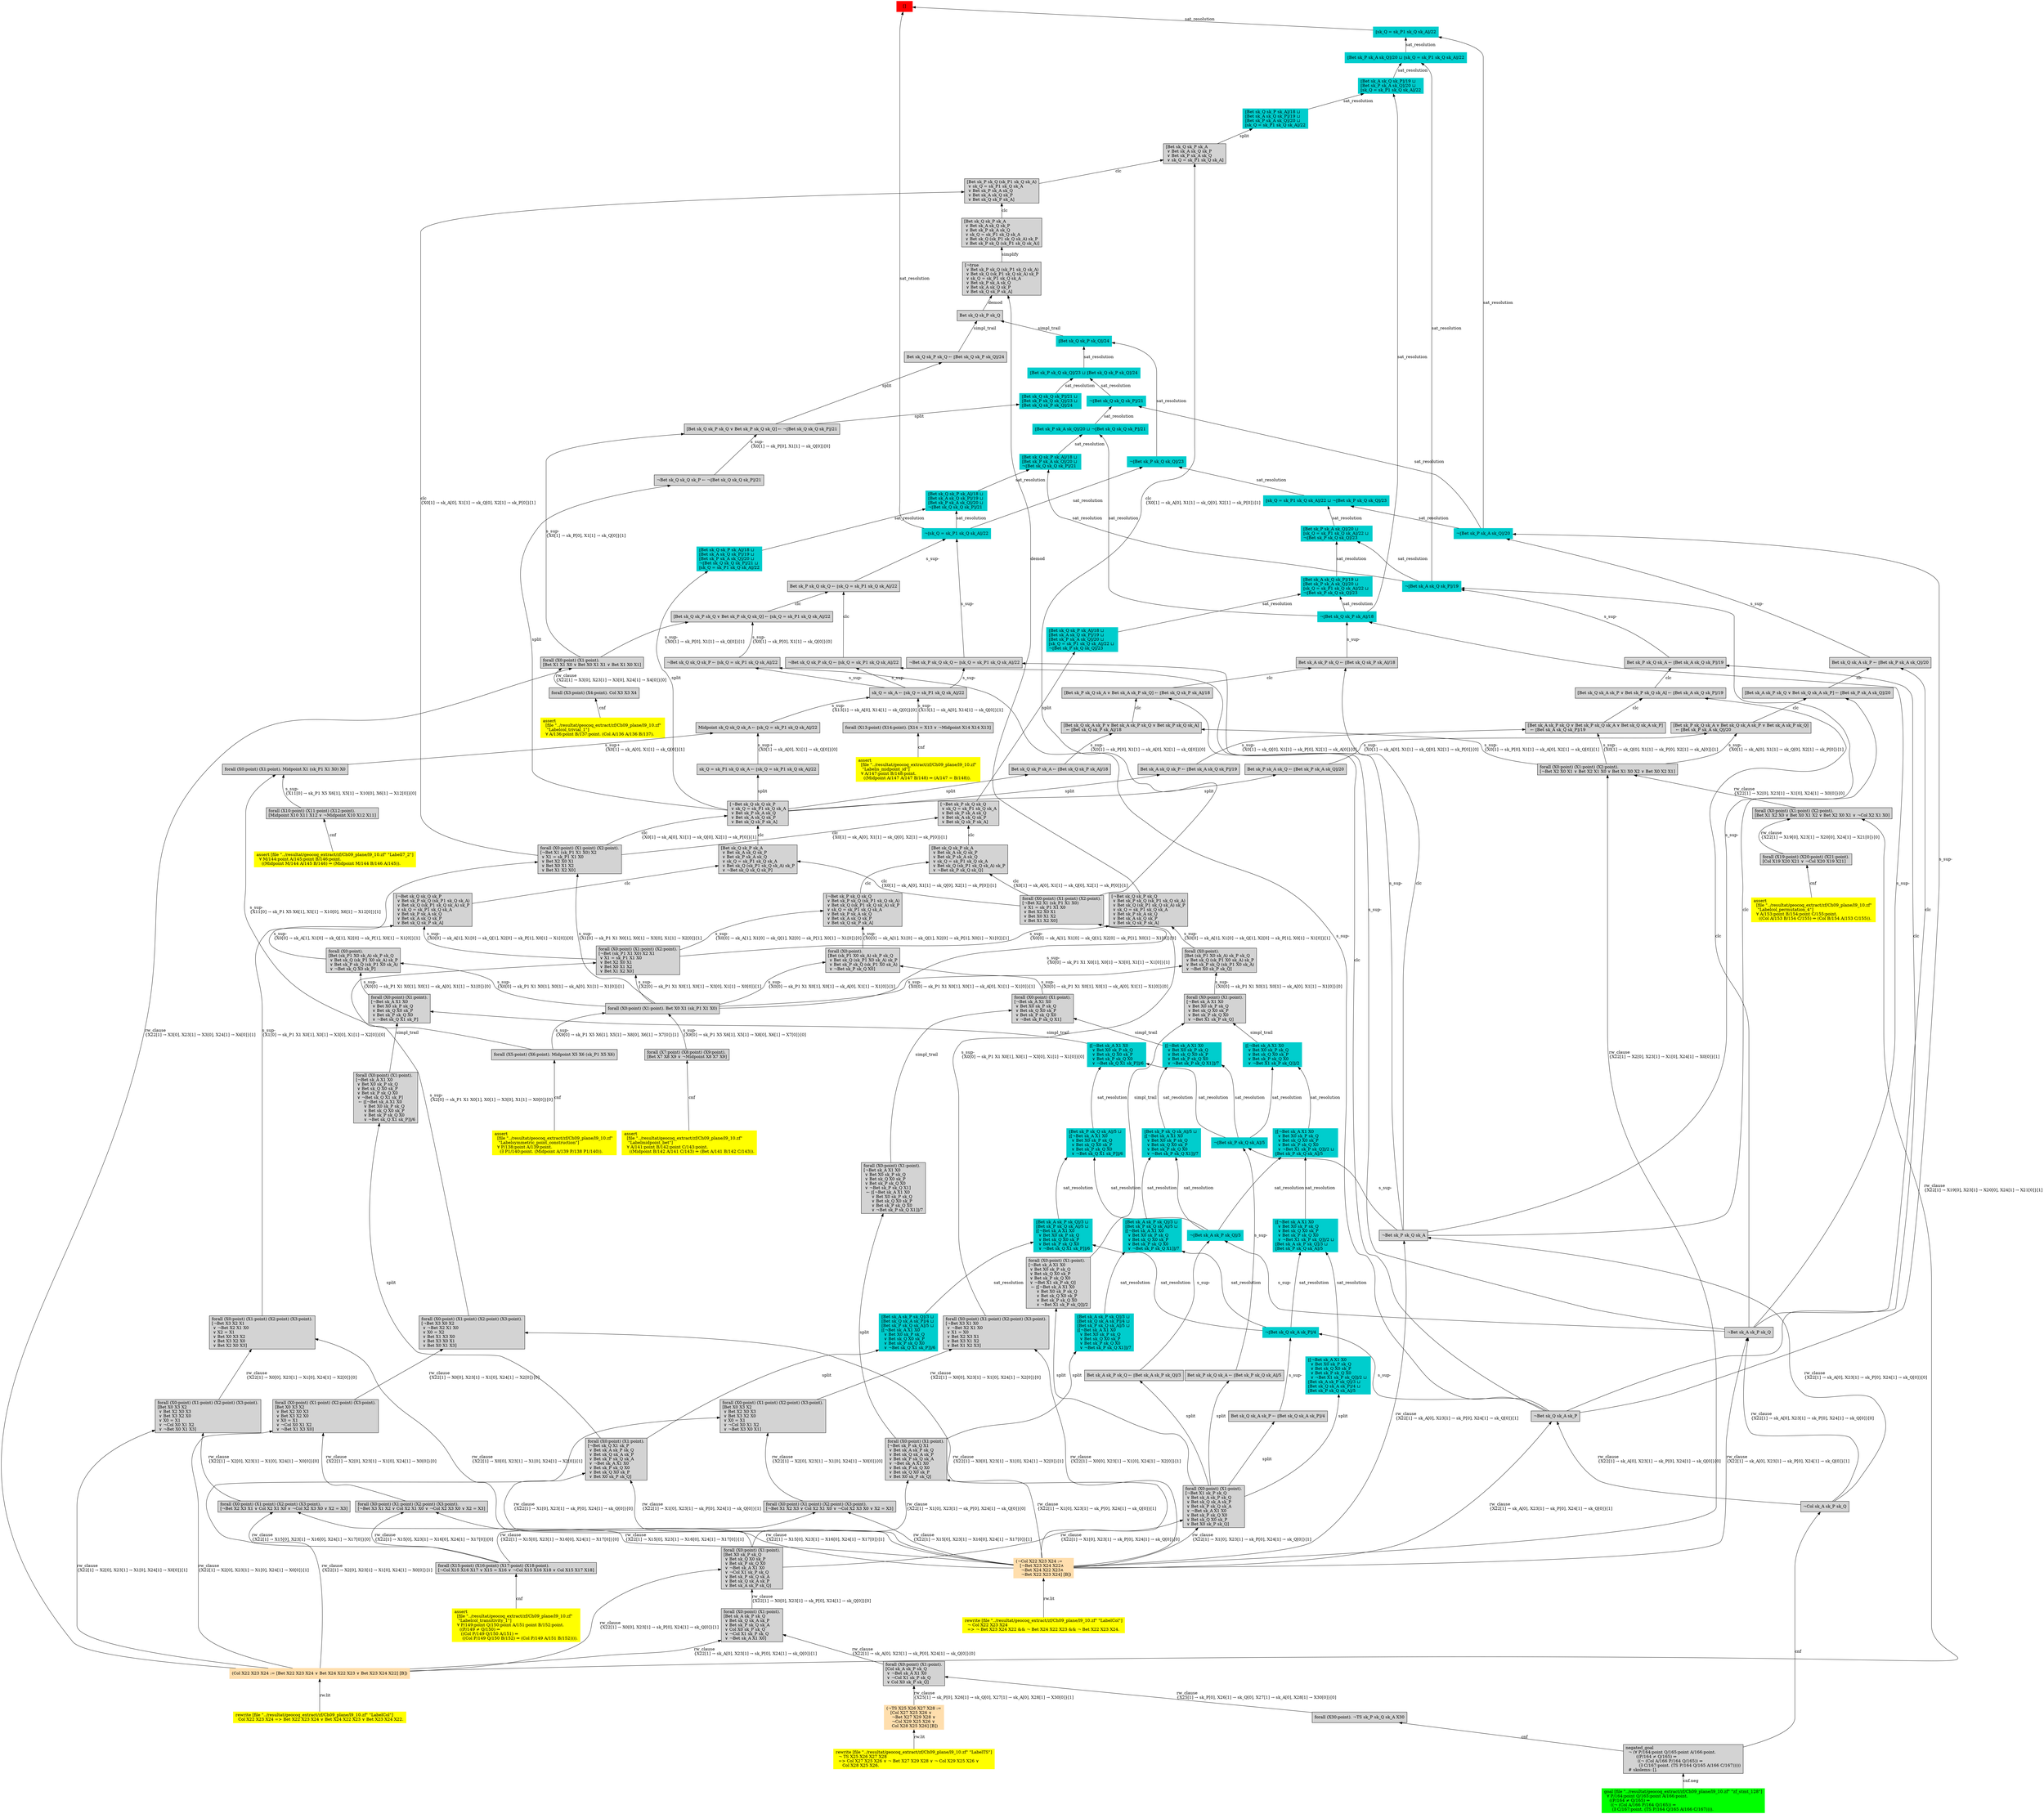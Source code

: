 digraph "unsat_graph" {
  vertex_0 [color=red, label="[]", shape=box, style=filled];
  vertex_0 -> vertex_1 [label="sat_resolution", dir="back"];
  vertex_1 [color=cyan3, shape=box, label="¬⟦sk_Q = sk_P1 sk_Q sk_A⟧/22\l", style=filled];
  vertex_1 -> vertex_2 [label="s_sup-\l", dir="back"];
  vertex_2 [shape=box, label="¬Bet sk_P sk_Q sk_Q ← ⟦sk_Q = sk_P1 sk_Q sk_A⟧/22\l", style=filled];
  vertex_2 -> vertex_3 [label="s_sup-\l", dir="back"];
  vertex_3 [shape=box, label="¬Bet sk_P sk_Q sk_A\l", style=filled];
  vertex_3 -> vertex_4 [label="rw_clause\l\{X22[1] → sk_A[0], X23[1] → sk_P[0], X24[1] → sk_Q[0]\}[1]\l", dir="back"];
  vertex_4 [color=navajowhite, shape=box, label="(¬Col X22 X23 X24 :=\l   [¬Bet X23 X24 X22∧\l    ¬Bet X24 X22 X23∧\l    ¬Bet X22 X23 X24] [B])\l", style=filled];
  vertex_4 -> vertex_5 [label="rw.lit", dir="back"];
  vertex_5 [color=yellow, shape=box, label="rewrite [file \"../resultat/geocoq_extract/zf/Ch09_plane/l9_10.zf\" \"LabelCol\"]\l  ¬ Col X22 X23 X24\l  =\> ¬ Bet X23 X24 X22 && ¬ Bet X24 X22 X23 && ¬ Bet X22 X23 X24.\l", style=filled];
  vertex_3 -> vertex_6 [label="rw_clause\l\{X22[1] → sk_A[0], X23[1] → sk_P[0], X24[1] → sk_Q[0]\}[0]\l", dir="back"];
  vertex_6 [shape=box, label="¬Col sk_A sk_P sk_Q\l", style=filled];
  vertex_6 -> vertex_7 [label="cnf", dir="back"];
  vertex_7 [shape=box, label="negated_goal\l  ¬ (∀ P/164:point Q/165:point A/166:point.\l        ((P/164 ≠ Q/165) ⇒\l         ((¬ (Col A/166 P/164 Q/165)) ⇒\l          (∃ C/167:point. (TS P/164 Q/165 A/166 C/167)))))\l  # skolems: [].\l", style=filled];
  vertex_7 -> vertex_8 [label="cnf.neg", dir="back"];
  vertex_8 [color=green, shape=box, label="goal [file \"../resultat/geocoq_extract/zf/Ch09_plane/l9_10.zf\" \"zf_stmt_128\"]\l  ∀ P/164:point Q/165:point A/166:point.\l    ((P/164 ≠ Q/165) ⇒\l     ((¬ (Col A/166 P/164 Q/165)) ⇒\l      (∃ C/167:point. (TS P/164 Q/165 A/166 C/167)))).\l", style=filled];
  vertex_2 -> vertex_9 [label="s_sup-\l", dir="back"];
  vertex_9 [shape=box, label="sk_Q = sk_A ← ⟦sk_Q = sk_P1 sk_Q sk_A⟧/22\l", style=filled];
  vertex_9 -> vertex_10 [label="s_sup-\l\{X13[1] → sk_A[0], X14[1] → sk_Q[0]\}[1]\l", dir="back"];
  vertex_10 [shape=box, label="forall (X13:point) (X14:point). [X14 = X13 ∨ ¬Midpoint X14 X14 X13]\l", style=filled];
  vertex_10 -> vertex_11 [label="cnf", dir="back"];
  vertex_11 [color=yellow, shape=box, label="assert\l  [file \"../resultat/geocoq_extract/zf/Ch09_plane/l9_10.zf\" \l   \"Labelis_midpoint_id\"]\l  ∀ A/147:point B/148:point.\l    ((Midpoint A/147 A/147 B/148) ⇒ (A/147 = B/148)).\l", style=filled];
  vertex_9 -> vertex_12 [label="s_sup-\l\{X13[1] → sk_A[0], X14[1] → sk_Q[0]\}[0]\l", dir="back"];
  vertex_12 [shape=box, label="Midpoint sk_Q sk_Q sk_A ← ⟦sk_Q = sk_P1 sk_Q sk_A⟧/22\l", style=filled];
  vertex_12 -> vertex_13 [label="s_sup+\l\{X0[1] → sk_A[0], X1[1] → sk_Q[0]\}[1]\l", dir="back"];
  vertex_13 [shape=box, label="forall (X0:point) (X1:point). Midpoint X1 (sk_P1 X1 X0) X0\l", style=filled];
  vertex_13 -> vertex_14 [label="s_sup-\l\{X11[0] → sk_P1 X5 X6[1], X5[1] → X10[0], X6[1] → X12[0]\}[0]\l", dir="back"];
  vertex_14 [shape=box, label="forall (X10:point) (X11:point) (X12:point).\l[Midpoint X10 X11 X12 ∨ ¬Midpoint X10 X12 X11]\l", style=filled];
  vertex_14 -> vertex_15 [label="cnf", dir="back"];
  vertex_15 [color=yellow, shape=box, label="assert [file \"../resultat/geocoq_extract/zf/Ch09_plane/l9_10.zf\" \"Labell7_2\"]\l  ∀ M/144:point A/145:point B/146:point.\l    ((Midpoint M/144 A/145 B/146) ⇒ (Midpoint M/144 B/146 A/145)).\l", style=filled];
  vertex_13 -> vertex_16 [label="s_sup-\l\{X11[0] → sk_P1 X5 X6[1], X5[1] → X10[0], X6[1] → X12[0]\}[1]\l", dir="back"];
  vertex_16 [shape=box, label="forall (X5:point) (X6:point). Midpoint X5 X6 (sk_P1 X5 X6)\l", style=filled];
  vertex_16 -> vertex_17 [label="cnf", dir="back"];
  vertex_17 [color=yellow, shape=box, label="assert\l  [file \"../resultat/geocoq_extract/zf/Ch09_plane/l9_10.zf\" \l   \"Labelsymmetric_point_construction\"]\l  ∀ P/138:point A/139:point.\l    (∃ P1/140:point. (Midpoint A/139 P/138 P1/140)).\l", style=filled];
  vertex_12 -> vertex_18 [label="s_sup+\l\{X0[1] → sk_A[0], X1[1] → sk_Q[0]\}[0]\l", dir="back"];
  vertex_18 [shape=box, label="sk_Q = sk_P1 sk_Q sk_A ← ⟦sk_Q = sk_P1 sk_Q sk_A⟧/22\l", style=filled];
  vertex_18 -> vertex_19 [label="split", dir="back"];
  vertex_19 [shape=box, label="[¬Bet sk_Q sk_Q sk_P\l ∨ sk_Q = sk_P1 sk_Q sk_A\l ∨ Bet sk_P sk_A sk_Q\l ∨ Bet sk_A sk_Q sk_P\l ∨ Bet sk_Q sk_P sk_A]\l", style=filled];
  vertex_19 -> vertex_20 [label="clc\l\{X0[1] → sk_A[0], X1[1] → sk_Q[0], X2[1] → sk_P[0]\}[1]\l", dir="back"];
  vertex_20 [shape=box, label="forall (X0:point) (X1:point) (X2:point).\l[¬Bet X1 (sk_P1 X1 X0) X2\l ∨ X1 = sk_P1 X1 X0\l ∨ Bet X2 X0 X1\l ∨ Bet X0 X1 X2\l ∨ Bet X1 X2 X0]\l", style=filled];
  vertex_20 -> vertex_21 [label="s_sup-\l\{X1[0] → sk_P1 X1 X0[1], X0[1] → X3[0], X1[1] → X2[0]\}[0]\l", dir="back"];
  vertex_21 [shape=box, label="forall (X0:point) (X1:point) (X2:point) (X3:point).\l[¬Bet X3 X2 X1\l ∨ ¬Bet X2 X1 X0\l ∨ X2 = X1\l ∨ Bet X0 X3 X2\l ∨ Bet X3 X2 X0\l ∨ Bet X2 X0 X3]\l", style=filled];
  vertex_21 -> vertex_4 [label="rw_clause\l\{X22[1] → X0[0], X23[1] → X1[0], X24[1] → X2[0]\}[1]\l", dir="back"];
  vertex_21 -> vertex_22 [label="rw_clause\l\{X22[1] → X0[0], X23[1] → X1[0], X24[1] → X2[0]\}[0]\l", dir="back"];
  vertex_22 [shape=box, label="forall (X0:point) (X1:point) (X2:point) (X3:point).\l[Bet X0 X3 X2\l ∨ Bet X2 X0 X3\l ∨ Bet X3 X2 X0\l ∨ X0 = X1\l ∨ ¬Col X0 X1 X2\l ∨ ¬Bet X0 X1 X3]\l", style=filled];
  vertex_22 -> vertex_23 [label="rw_clause\l\{X22[1] → X2[0], X23[1] → X1[0], X24[1] → X0[0]\}[1]\l", dir="back"];
  vertex_23 [color=navajowhite, shape=box, label="(Col X22 X23 X24 := [Bet X22 X23 X24 ∨ Bet X24 X22 X23 ∨ Bet X23 X24 X22] [B])\l", style=filled];
  vertex_23 -> vertex_24 [label="rw.lit", dir="back"];
  vertex_24 [color=yellow, shape=box, label="rewrite [file \"../resultat/geocoq_extract/zf/Ch09_plane/l9_10.zf\" \"LabelCol\"]\l  Col X22 X23 X24 =\> Bet X22 X23 X24 ∨ Bet X24 X22 X23 ∨ Bet X23 X24 X22.\l", style=filled];
  vertex_22 -> vertex_25 [label="rw_clause\l\{X22[1] → X2[0], X23[1] → X1[0], X24[1] → X0[0]\}[0]\l", dir="back"];
  vertex_25 [shape=box, label="forall (X0:point) (X1:point) (X2:point) (X3:point).\l[¬Bet X2 X3 X1 ∨ Col X2 X1 X0 ∨ ¬Col X2 X3 X0 ∨ X2 = X3]\l", style=filled];
  vertex_25 -> vertex_4 [label="rw_clause\l\{X22[1] → X15[0], X23[1] → X16[0], X24[1] → X17[0]\}[1]\l", dir="back"];
  vertex_25 -> vertex_26 [label="rw_clause\l\{X22[1] → X15[0], X23[1] → X16[0], X24[1] → X17[0]\}[0]\l", dir="back"];
  vertex_26 [shape=box, label="forall (X15:point) (X16:point) (X17:point) (X18:point).\l[¬Col X15 X16 X17 ∨ X15 = X16 ∨ ¬Col X15 X16 X18 ∨ Col X15 X17 X18]\l", style=filled];
  vertex_26 -> vertex_27 [label="cnf", dir="back"];
  vertex_27 [color=yellow, shape=box, label="assert\l  [file \"../resultat/geocoq_extract/zf/Ch09_plane/l9_10.zf\" \l   \"Labelcol_transitivity_1\"]\l  ∀ P/149:point Q/150:point A/151:point B/152:point.\l    ((P/149 ≠ Q/150) ⇒\l     ((Col P/149 Q/150 A/151) ⇒\l      ((Col P/149 Q/150 B/152) ⇒ (Col P/149 A/151 B/152)))).\l", style=filled];
  vertex_20 -> vertex_28 [label="s_sup-\l\{X1[0] → sk_P1 X1 X0[1], X0[1] → X3[0], X1[1] → X2[0]\}[1]\l", dir="back"];
  vertex_28 [shape=box, label="forall (X0:point) (X1:point). Bet X0 X1 (sk_P1 X1 X0)\l", style=filled];
  vertex_28 -> vertex_29 [label="s_sup-\l\{X9[0] → sk_P1 X5 X6[1], X5[1] → X8[0], X6[1] → X7[0]\}[0]\l", dir="back"];
  vertex_29 [shape=box, label="forall (X7:point) (X8:point) (X9:point).\l[Bet X7 X8 X9 ∨ ¬Midpoint X8 X7 X9]\l", style=filled];
  vertex_29 -> vertex_30 [label="cnf", dir="back"];
  vertex_30 [color=yellow, shape=box, label="assert\l  [file \"../resultat/geocoq_extract/zf/Ch09_plane/l9_10.zf\" \l   \"Labelmidpoint_bet\"]\l  ∀ A/141:point B/142:point C/143:point.\l    ((Midpoint B/142 A/141 C/143) ⇒ (Bet A/141 B/142 C/143)).\l", style=filled];
  vertex_28 -> vertex_16 [label="s_sup-\l\{X9[0] → sk_P1 X5 X6[1], X5[1] → X8[0], X6[1] → X7[0]\}[1]\l", dir="back"];
  vertex_19 -> vertex_31 [label="clc", dir="back"];
  vertex_31 [shape=box, label="[Bet sk_Q sk_P sk_A\l ∨ Bet sk_A sk_Q sk_P\l ∨ Bet sk_P sk_A sk_Q\l ∨ sk_Q = sk_P1 sk_Q sk_A\l ∨ Bet sk_Q (sk_P1 sk_Q sk_A) sk_P\l ∨ ¬Bet sk_Q sk_Q sk_P]\l", style=filled];
  vertex_31 -> vertex_32 [label="clc\l\{X0[1] → sk_A[0], X1[1] → sk_Q[0], X2[1] → sk_P[0]\}[1]\l", dir="back"];
  vertex_32 [shape=box, label="forall (X0:point) (X1:point) (X2:point).\l[¬Bet X2 X1 (sk_P1 X1 X0)\l ∨ X1 = sk_P1 X1 X0\l ∨ Bet X2 X0 X1\l ∨ Bet X0 X1 X2\l ∨ Bet X1 X2 X0]\l", style=filled];
  vertex_32 -> vertex_33 [label="s_sup-\l\{X0[0] → sk_P1 X1 X0[1], X0[1] → X3[0], X1[1] → X1[0]\}[0]\l", dir="back"];
  vertex_33 [shape=box, label="forall (X0:point) (X1:point) (X2:point) (X3:point).\l[¬Bet X3 X1 X0\l ∨ ¬Bet X2 X1 X0\l ∨ X1 = X0\l ∨ Bet X2 X3 X1\l ∨ Bet X3 X1 X2\l ∨ Bet X1 X2 X3]\l", style=filled];
  vertex_33 -> vertex_4 [label="rw_clause\l\{X22[1] → X0[0], X23[1] → X1[0], X24[1] → X2[0]\}[1]\l", dir="back"];
  vertex_33 -> vertex_34 [label="rw_clause\l\{X22[1] → X0[0], X23[1] → X1[0], X24[1] → X2[0]\}[0]\l", dir="back"];
  vertex_34 [shape=box, label="forall (X0:point) (X1:point) (X2:point) (X3:point).\l[Bet X0 X3 X2\l ∨ Bet X2 X0 X3\l ∨ Bet X3 X2 X0\l ∨ X0 = X1\l ∨ ¬Col X0 X1 X2\l ∨ ¬Bet X3 X0 X1]\l", style=filled];
  vertex_34 -> vertex_23 [label="rw_clause\l\{X22[1] → X2[0], X23[1] → X1[0], X24[1] → X0[0]\}[1]\l", dir="back"];
  vertex_34 -> vertex_35 [label="rw_clause\l\{X22[1] → X2[0], X23[1] → X1[0], X24[1] → X0[0]\}[0]\l", dir="back"];
  vertex_35 [shape=box, label="forall (X0:point) (X1:point) (X2:point) (X3:point).\l[¬Bet X1 X2 X3 ∨ Col X2 X1 X0 ∨ ¬Col X2 X3 X0 ∨ X2 = X3]\l", style=filled];
  vertex_35 -> vertex_4 [label="rw_clause\l\{X22[1] → X15[0], X23[1] → X16[0], X24[1] → X17[0]\}[1]\l", dir="back"];
  vertex_35 -> vertex_26 [label="rw_clause\l\{X22[1] → X15[0], X23[1] → X16[0], X24[1] → X17[0]\}[0]\l", dir="back"];
  vertex_32 -> vertex_28 [label="s_sup-\l\{X0[0] → sk_P1 X1 X0[1], X0[1] → X3[0], X1[1] → X1[0]\}[1]\l", dir="back"];
  vertex_31 -> vertex_36 [label="clc", dir="back"];
  vertex_36 [shape=box, label="[¬Bet sk_Q sk_Q sk_P\l ∨ Bet sk_P sk_Q (sk_P1 sk_Q sk_A)\l ∨ Bet sk_Q (sk_P1 sk_Q sk_A) sk_P\l ∨ sk_Q = sk_P1 sk_Q sk_A\l ∨ Bet sk_P sk_A sk_Q\l ∨ Bet sk_A sk_Q sk_P\l ∨ Bet sk_Q sk_P sk_A]\l", style=filled];
  vertex_36 -> vertex_37 [label="s_sup-\l\{X0[0] → sk_A[1], X1[0] → sk_Q[1], X2[0] → sk_P[1], X0[1] → X1[0]\}[0]\l", dir="back"];
  vertex_37 [shape=box, label="forall (X0:point) (X1:point) (X2:point).\l[¬Bet (sk_P1 X1 X0) X2 X1\l ∨ X1 = sk_P1 X1 X0\l ∨ Bet X2 X0 X1\l ∨ Bet X0 X1 X2\l ∨ Bet X1 X2 X0]\l", style=filled];
  vertex_37 -> vertex_38 [label="s_sup-\l\{X2[0] → sk_P1 X1 X0[1], X0[1] → X3[0], X1[1] → X0[0]\}[0]\l", dir="back"];
  vertex_38 [shape=box, label="forall (X0:point) (X1:point) (X2:point) (X3:point).\l[¬Bet X3 X0 X2\l ∨ ¬Bet X2 X1 X0\l ∨ X0 = X2\l ∨ Bet X1 X3 X0\l ∨ Bet X3 X0 X1\l ∨ Bet X0 X1 X3]\l", style=filled];
  vertex_38 -> vertex_4 [label="rw_clause\l\{X22[1] → X0[0], X23[1] → X1[0], X24[1] → X2[0]\}[1]\l", dir="back"];
  vertex_38 -> vertex_39 [label="rw_clause\l\{X22[1] → X0[0], X23[1] → X1[0], X24[1] → X2[0]\}[0]\l", dir="back"];
  vertex_39 [shape=box, label="forall (X0:point) (X1:point) (X2:point) (X3:point).\l[Bet X0 X3 X2\l ∨ Bet X2 X0 X3\l ∨ Bet X3 X2 X0\l ∨ X0 = X1\l ∨ ¬Col X0 X1 X2\l ∨ ¬Bet X1 X3 X0]\l", style=filled];
  vertex_39 -> vertex_23 [label="rw_clause\l\{X22[1] → X2[0], X23[1] → X1[0], X24[1] → X0[0]\}[1]\l", dir="back"];
  vertex_39 -> vertex_40 [label="rw_clause\l\{X22[1] → X2[0], X23[1] → X1[0], X24[1] → X0[0]\}[0]\l", dir="back"];
  vertex_40 [shape=box, label="forall (X0:point) (X1:point) (X2:point) (X3:point).\l[¬Bet X3 X1 X2 ∨ Col X2 X1 X0 ∨ ¬Col X2 X3 X0 ∨ X2 = X3]\l", style=filled];
  vertex_40 -> vertex_4 [label="rw_clause\l\{X22[1] → X15[0], X23[1] → X16[0], X24[1] → X17[0]\}[1]\l", dir="back"];
  vertex_40 -> vertex_26 [label="rw_clause\l\{X22[1] → X15[0], X23[1] → X16[0], X24[1] → X17[0]\}[0]\l", dir="back"];
  vertex_37 -> vertex_28 [label="s_sup-\l\{X2[0] → sk_P1 X1 X0[1], X0[1] → X3[0], X1[1] → X0[0]\}[1]\l", dir="back"];
  vertex_36 -> vertex_41 [label="s_sup-\l\{X0[0] → sk_A[1], X1[0] → sk_Q[1], X2[0] → sk_P[1], X0[1] → X1[0]\}[1]\l", dir="back"];
  vertex_41 [shape=box, label="forall (X0:point).\l[Bet (sk_P1 X0 sk_A) sk_P sk_Q\l ∨ Bet sk_Q (sk_P1 X0 sk_A) sk_P\l ∨ Bet sk_P sk_Q (sk_P1 X0 sk_A)\l ∨ ¬Bet sk_Q X0 sk_P]\l", style=filled];
  vertex_41 -> vertex_42 [label="s_sup-\l\{X0[0] → sk_P1 X1 X0[1], X0[1] → sk_A[0], X1[1] → X1[0]\}[0]\l", dir="back"];
  vertex_42 [shape=box, label="forall (X0:point) (X1:point).\l[¬Bet sk_A X1 X0\l ∨ Bet X0 sk_P sk_Q\l ∨ Bet sk_Q X0 sk_P\l ∨ Bet sk_P sk_Q X0\l ∨ ¬Bet sk_Q X1 sk_P]\l", style=filled];
  vertex_42 -> vertex_43 [label="simpl_trail", dir="back"];
  vertex_43 [color=cyan3, shape=box, label="⟦[¬Bet sk_A X1 X0\l  ∨ Bet X0 sk_P sk_Q\l  ∨ Bet sk_Q X0 sk_P\l  ∨ Bet sk_P sk_Q X0\l  ∨ ¬Bet sk_Q X1 sk_P]⟧/6\l", style=filled];
  vertex_43 -> vertex_44 [label="sat_resolution", dir="back"];
  vertex_44 [color=cyan3, shape=box, label="¬⟦Bet sk_P sk_Q sk_A⟧/5\l", style=filled];
  vertex_44 -> vertex_3 [label="s_sup-\l", dir="back"];
  vertex_44 -> vertex_45 [label="s_sup-\l", dir="back"];
  vertex_45 [shape=box, label="Bet sk_P sk_Q sk_A ← ⟦Bet sk_P sk_Q sk_A⟧/5\l", style=filled];
  vertex_45 -> vertex_46 [label="split", dir="back"];
  vertex_46 [shape=box, label="forall (X0:point) (X1:point).\l[¬Bet X1 sk_P sk_Q\l ∨ Bet sk_A sk_P sk_Q\l ∨ Bet sk_Q sk_A sk_P\l ∨ Bet sk_P sk_Q sk_A\l ∨ ¬Bet sk_A X1 X0\l ∨ Bet sk_P sk_Q X0\l ∨ Bet sk_Q X0 sk_P\l ∨ Bet X0 sk_P sk_Q]\l", style=filled];
  vertex_46 -> vertex_4 [label="rw_clause\l\{X22[1] → X1[0], X23[1] → sk_P[0], X24[1] → sk_Q[0]\}[1]\l", dir="back"];
  vertex_46 -> vertex_47 [label="rw_clause\l\{X22[1] → X1[0], X23[1] → sk_P[0], X24[1] → sk_Q[0]\}[0]\l", dir="back"];
  vertex_47 [shape=box, label="forall (X0:point) (X1:point).\l[Bet X0 sk_P sk_Q\l ∨ Bet sk_Q X0 sk_P\l ∨ Bet sk_P sk_Q X0\l ∨ ¬Bet sk_A X1 X0\l ∨ ¬Col X1 sk_P sk_Q\l ∨ Bet sk_P sk_Q sk_A\l ∨ Bet sk_Q sk_A sk_P\l ∨ Bet sk_A sk_P sk_Q]\l", style=filled];
  vertex_47 -> vertex_23 [label="rw_clause\l\{X22[1] → X0[0], X23[1] → sk_P[0], X24[1] → sk_Q[0]\}[1]\l", dir="back"];
  vertex_47 -> vertex_48 [label="rw_clause\l\{X22[1] → X0[0], X23[1] → sk_P[0], X24[1] → sk_Q[0]\}[0]\l", dir="back"];
  vertex_48 [shape=box, label="forall (X0:point) (X1:point).\l[Bet sk_A sk_P sk_Q\l ∨ Bet sk_Q sk_A sk_P\l ∨ Bet sk_P sk_Q sk_A\l ∨ Col X0 sk_P sk_Q\l ∨ ¬Col X1 sk_P sk_Q\l ∨ ¬Bet sk_A X1 X0]\l", style=filled];
  vertex_48 -> vertex_23 [label="rw_clause\l\{X22[1] → sk_A[0], X23[1] → sk_P[0], X24[1] → sk_Q[0]\}[1]\l", dir="back"];
  vertex_48 -> vertex_49 [label="rw_clause\l\{X22[1] → sk_A[0], X23[1] → sk_P[0], X24[1] → sk_Q[0]\}[0]\l", dir="back"];
  vertex_49 [shape=box, label="forall (X0:point) (X1:point).\l[Col sk_A sk_P sk_Q\l ∨ ¬Bet sk_A X1 X0\l ∨ ¬Col X1 sk_P sk_Q\l ∨ Col X0 sk_P sk_Q]\l", style=filled];
  vertex_49 -> vertex_50 [label="rw_clause\l\{X25[1] → sk_P[0], X26[1] → sk_Q[0], X27[1] → sk_A[0], X28[1] → X30[0]\}[1]\l", dir="back"];
  vertex_50 [color=navajowhite, shape=box, label="(¬TS X25 X26 X27 X28 :=\l   [Col X27 X25 X26 ∨ \l    ¬Bet X27 X29 X28 ∨ \l    ¬Col X29 X25 X26 ∨ \l    Col X28 X25 X26] [B])\l", style=filled];
  vertex_50 -> vertex_51 [label="rw.lit", dir="back"];
  vertex_51 [color=yellow, shape=box, label="rewrite [file \"../resultat/geocoq_extract/zf/Ch09_plane/l9_10.zf\" \"LabelTS\"]\l  ¬ TS X25 X26 X27 X28\l  =\> Col X27 X25 X26 ∨ ¬ Bet X27 X29 X28 ∨ ¬ Col X29 X25 X26 ∨ \l     Col X28 X25 X26.\l", style=filled];
  vertex_49 -> vertex_52 [label="rw_clause\l\{X25[1] → sk_P[0], X26[1] → sk_Q[0], X27[1] → sk_A[0], X28[1] → X30[0]\}[0]\l", dir="back"];
  vertex_52 [shape=box, label="forall (X30:point). ¬TS sk_P sk_Q sk_A X30\l", style=filled];
  vertex_52 -> vertex_7 [label="cnf", dir="back"];
  vertex_43 -> vertex_53 [label="sat_resolution", dir="back"];
  vertex_53 [color=cyan3, shape=box, label="⟦Bet sk_P sk_Q sk_A⟧/5 ⊔ \l⟦[¬Bet sk_A X1 X0\l  ∨ Bet X0 sk_P sk_Q\l  ∨ Bet sk_Q X0 sk_P\l  ∨ Bet sk_P sk_Q X0\l  ∨ ¬Bet sk_Q X1 sk_P]⟧/6\l", style=filled];
  vertex_53 -> vertex_54 [label="sat_resolution", dir="back"];
  vertex_54 [color=cyan3, shape=box, label="¬⟦Bet sk_A sk_P sk_Q⟧/3\l", style=filled];
  vertex_54 -> vertex_55 [label="s_sup-\l", dir="back"];
  vertex_55 [shape=box, label="¬Bet sk_A sk_P sk_Q\l", style=filled];
  vertex_55 -> vertex_4 [label="rw_clause\l\{X22[1] → sk_A[0], X23[1] → sk_P[0], X24[1] → sk_Q[0]\}[1]\l", dir="back"];
  vertex_55 -> vertex_6 [label="rw_clause\l\{X22[1] → sk_A[0], X23[1] → sk_P[0], X24[1] → sk_Q[0]\}[0]\l", dir="back"];
  vertex_54 -> vertex_56 [label="s_sup-\l", dir="back"];
  vertex_56 [shape=box, label="Bet sk_A sk_P sk_Q ← ⟦Bet sk_A sk_P sk_Q⟧/3\l", style=filled];
  vertex_56 -> vertex_46 [label="split", dir="back"];
  vertex_53 -> vertex_57 [label="sat_resolution", dir="back"];
  vertex_57 [color=cyan3, shape=box, label="⟦Bet sk_A sk_P sk_Q⟧/3 ⊔ \l⟦Bet sk_P sk_Q sk_A⟧/5 ⊔ \l⟦[¬Bet sk_A X1 X0\l  ∨ Bet X0 sk_P sk_Q\l  ∨ Bet sk_Q X0 sk_P\l  ∨ Bet sk_P sk_Q X0\l  ∨ ¬Bet sk_Q X1 sk_P]⟧/6\l", style=filled];
  vertex_57 -> vertex_58 [label="sat_resolution", dir="back"];
  vertex_58 [color=cyan3, shape=box, label="¬⟦Bet sk_Q sk_A sk_P⟧/4\l", style=filled];
  vertex_58 -> vertex_59 [label="s_sup-\l", dir="back"];
  vertex_59 [shape=box, label="¬Bet sk_Q sk_A sk_P\l", style=filled];
  vertex_59 -> vertex_4 [label="rw_clause\l\{X22[1] → sk_A[0], X23[1] → sk_P[0], X24[1] → sk_Q[0]\}[1]\l", dir="back"];
  vertex_59 -> vertex_6 [label="rw_clause\l\{X22[1] → sk_A[0], X23[1] → sk_P[0], X24[1] → sk_Q[0]\}[0]\l", dir="back"];
  vertex_58 -> vertex_60 [label="s_sup-\l", dir="back"];
  vertex_60 [shape=box, label="Bet sk_Q sk_A sk_P ← ⟦Bet sk_Q sk_A sk_P⟧/4\l", style=filled];
  vertex_60 -> vertex_46 [label="split", dir="back"];
  vertex_57 -> vertex_61 [label="sat_resolution", dir="back"];
  vertex_61 [color=cyan3, shape=box, label="⟦Bet sk_A sk_P sk_Q⟧/3 ⊔ \l⟦Bet sk_Q sk_A sk_P⟧/4 ⊔ \l⟦Bet sk_P sk_Q sk_A⟧/5 ⊔ \l⟦[¬Bet sk_A X1 X0\l  ∨ Bet X0 sk_P sk_Q\l  ∨ Bet sk_Q X0 sk_P\l  ∨ Bet sk_P sk_Q X0\l  ∨ ¬Bet sk_Q X1 sk_P]⟧/6\l", style=filled];
  vertex_61 -> vertex_62 [label="split", dir="back"];
  vertex_62 [shape=box, label="forall (X0:point) (X1:point).\l[¬Bet sk_Q X1 sk_P\l ∨ Bet sk_A sk_P sk_Q\l ∨ Bet sk_Q sk_A sk_P\l ∨ Bet sk_P sk_Q sk_A\l ∨ ¬Bet sk_A X1 X0\l ∨ Bet sk_P sk_Q X0\l ∨ Bet sk_Q X0 sk_P\l ∨ Bet X0 sk_P sk_Q]\l", style=filled];
  vertex_62 -> vertex_4 [label="rw_clause\l\{X22[1] → X1[0], X23[1] → sk_P[0], X24[1] → sk_Q[0]\}[1]\l", dir="back"];
  vertex_62 -> vertex_47 [label="rw_clause\l\{X22[1] → X1[0], X23[1] → sk_P[0], X24[1] → sk_Q[0]\}[0]\l", dir="back"];
  vertex_42 -> vertex_63 [label="simpl_trail", dir="back"];
  vertex_63 [shape=box, label="forall (X0:point) (X1:point).\l[¬Bet sk_A X1 X0\l ∨ Bet X0 sk_P sk_Q\l ∨ Bet sk_Q X0 sk_P\l ∨ Bet sk_P sk_Q X0\l ∨ ¬Bet sk_Q X1 sk_P]\l  ← ⟦[¬Bet sk_A X1 X0\l      ∨ Bet X0 sk_P sk_Q\l      ∨ Bet sk_Q X0 sk_P\l      ∨ Bet sk_P sk_Q X0\l      ∨ ¬Bet sk_Q X1 sk_P]⟧/6\l", style=filled];
  vertex_63 -> vertex_62 [label="split", dir="back"];
  vertex_41 -> vertex_28 [label="s_sup-\l\{X0[0] → sk_P1 X1 X0[1], X0[1] → sk_A[0], X1[1] → X1[0]\}[1]\l", dir="back"];
  vertex_1 -> vertex_64 [label="s_sup-\l", dir="back"];
  vertex_64 [shape=box, label="Bet sk_P sk_Q sk_Q ← ⟦sk_Q = sk_P1 sk_Q sk_A⟧/22\l", style=filled];
  vertex_64 -> vertex_65 [label="clc", dir="back"];
  vertex_65 [shape=box, label="¬Bet sk_Q sk_P sk_Q ← ⟦sk_Q = sk_P1 sk_Q sk_A⟧/22\l", style=filled];
  vertex_65 -> vertex_55 [label="s_sup-\l", dir="back"];
  vertex_65 -> vertex_9 [label="s_sup-\l", dir="back"];
  vertex_64 -> vertex_66 [label="clc", dir="back"];
  vertex_66 [shape=box, label="[Bet sk_Q sk_P sk_Q ∨ Bet sk_P sk_Q sk_Q] ← ⟦sk_Q = sk_P1 sk_Q sk_A⟧/22\l", style=filled];
  vertex_66 -> vertex_67 [label="s_sup-\l\{X0[1] → sk_P[0], X1[1] → sk_Q[0]\}[0]\l", dir="back"];
  vertex_67 [shape=box, label="¬Bet sk_Q sk_Q sk_P ← ⟦sk_Q = sk_P1 sk_Q sk_A⟧/22\l", style=filled];
  vertex_67 -> vertex_59 [label="s_sup-\l", dir="back"];
  vertex_67 -> vertex_9 [label="s_sup-\l", dir="back"];
  vertex_66 -> vertex_68 [label="s_sup-\l\{X0[1] → sk_P[0], X1[1] → sk_Q[0]\}[1]\l", dir="back"];
  vertex_68 [shape=box, label="forall (X0:point) (X1:point).\l[Bet X1 X1 X0 ∨ Bet X0 X1 X1 ∨ Bet X1 X0 X1]\l", style=filled];
  vertex_68 -> vertex_23 [label="rw_clause\l\{X22[1] → X3[0], X23[1] → X3[0], X24[1] → X4[0]\}[1]\l", dir="back"];
  vertex_68 -> vertex_69 [label="rw_clause\l\{X22[1] → X3[0], X23[1] → X3[0], X24[1] → X4[0]\}[0]\l", dir="back"];
  vertex_69 [shape=box, label="forall (X3:point) (X4:point). Col X3 X3 X4\l", style=filled];
  vertex_69 -> vertex_70 [label="cnf", dir="back"];
  vertex_70 [color=yellow, shape=box, label="assert\l  [file \"../resultat/geocoq_extract/zf/Ch09_plane/l9_10.zf\" \l   \"Labelcol_trivial_1\"]\l  ∀ A/136:point B/137:point. (Col A/136 A/136 B/137).\l", style=filled];
  vertex_0 -> vertex_71 [label="sat_resolution", dir="back"];
  vertex_71 [color=cyan3, shape=box, label="⟦sk_Q = sk_P1 sk_Q sk_A⟧/22\l", style=filled];
  vertex_71 -> vertex_72 [label="sat_resolution", dir="back"];
  vertex_72 [color=cyan3, shape=box, label="¬⟦Bet sk_P sk_A sk_Q⟧/20\l", style=filled];
  vertex_72 -> vertex_59 [label="s_sup-\l", dir="back"];
  vertex_72 -> vertex_73 [label="s_sup-\l", dir="back"];
  vertex_73 [shape=box, label="Bet sk_Q sk_A sk_P ← ⟦Bet sk_P sk_A sk_Q⟧/20\l", style=filled];
  vertex_73 -> vertex_55 [label="clc", dir="back"];
  vertex_73 -> vertex_74 [label="clc", dir="back"];
  vertex_74 [shape=box, label="[Bet sk_A sk_P sk_Q ∨ Bet sk_Q sk_A sk_P] ← ⟦Bet sk_P sk_A sk_Q⟧/20\l", style=filled];
  vertex_74 -> vertex_3 [label="clc", dir="back"];
  vertex_74 -> vertex_75 [label="clc", dir="back"];
  vertex_75 [shape=box, label="[Bet sk_P sk_Q sk_A ∨ Bet sk_Q sk_A sk_P ∨ Bet sk_A sk_P sk_Q]\l  ← ⟦Bet sk_P sk_A sk_Q⟧/20\l", style=filled];
  vertex_75 -> vertex_76 [label="s_sup-\l\{X0[1] → sk_A[0], X1[1] → sk_Q[0], X2[1] → sk_P[0]\}[1]\l", dir="back"];
  vertex_76 [shape=box, label="forall (X0:point) (X1:point) (X2:point).\l[¬Bet X2 X0 X1 ∨ Bet X2 X1 X0 ∨ Bet X1 X0 X2 ∨ Bet X0 X2 X1]\l", style=filled];
  vertex_76 -> vertex_4 [label="rw_clause\l\{X22[1] → X2[0], X23[1] → X1[0], X24[1] → X0[0]\}[1]\l", dir="back"];
  vertex_76 -> vertex_77 [label="rw_clause\l\{X22[1] → X2[0], X23[1] → X1[0], X24[1] → X0[0]\}[0]\l", dir="back"];
  vertex_77 [shape=box, label="forall (X0:point) (X1:point) (X2:point).\l[Bet X1 X2 X0 ∨ Bet X0 X1 X2 ∨ Bet X2 X0 X1 ∨ ¬Col X2 X1 X0]\l", style=filled];
  vertex_77 -> vertex_23 [label="rw_clause\l\{X22[1] → X19[0], X23[1] → X20[0], X24[1] → X21[0]\}[1]\l", dir="back"];
  vertex_77 -> vertex_78 [label="rw_clause\l\{X22[1] → X19[0], X23[1] → X20[0], X24[1] → X21[0]\}[0]\l", dir="back"];
  vertex_78 [shape=box, label="forall (X19:point) (X20:point) (X21:point).\l[Col X19 X20 X21 ∨ ¬Col X20 X19 X21]\l", style=filled];
  vertex_78 -> vertex_79 [label="cnf", dir="back"];
  vertex_79 [color=yellow, shape=box, label="assert\l  [file \"../resultat/geocoq_extract/zf/Ch09_plane/l9_10.zf\" \l   \"Labelcol_permutation_4\"]\l  ∀ A/153:point B/154:point C/155:point.\l    ((Col A/153 B/154 C/155) ⇒ (Col B/154 A/153 C/155)).\l", style=filled];
  vertex_75 -> vertex_80 [label="s_sup-\l\{X0[1] → sk_A[0], X1[1] → sk_Q[0], X2[1] → sk_P[0]\}[0]\l", dir="back"];
  vertex_80 [shape=box, label="Bet sk_P sk_A sk_Q ← ⟦Bet sk_P sk_A sk_Q⟧/20\l", style=filled];
  vertex_80 -> vertex_19 [label="split", dir="back"];
  vertex_71 -> vertex_81 [label="sat_resolution", dir="back"];
  vertex_81 [color=cyan3, shape=box, label="⟦Bet sk_P sk_A sk_Q⟧/20 ⊔ ⟦sk_Q = sk_P1 sk_Q sk_A⟧/22\l", style=filled];
  vertex_81 -> vertex_82 [label="sat_resolution", dir="back"];
  vertex_82 [color=cyan3, shape=box, label="¬⟦Bet sk_A sk_Q sk_P⟧/19\l", style=filled];
  vertex_82 -> vertex_3 [label="s_sup-\l", dir="back"];
  vertex_82 -> vertex_83 [label="s_sup-\l", dir="back"];
  vertex_83 [shape=box, label="Bet sk_P sk_Q sk_A ← ⟦Bet sk_A sk_Q sk_P⟧/19\l", style=filled];
  vertex_83 -> vertex_59 [label="clc", dir="back"];
  vertex_83 -> vertex_84 [label="clc", dir="back"];
  vertex_84 [shape=box, label="[Bet sk_Q sk_A sk_P ∨ Bet sk_P sk_Q sk_A] ← ⟦Bet sk_A sk_Q sk_P⟧/19\l", style=filled];
  vertex_84 -> vertex_55 [label="clc", dir="back"];
  vertex_84 -> vertex_85 [label="clc", dir="back"];
  vertex_85 [shape=box, label="[Bet sk_A sk_P sk_Q ∨ Bet sk_P sk_Q sk_A ∨ Bet sk_Q sk_A sk_P]\l  ← ⟦Bet sk_A sk_Q sk_P⟧/19\l", style=filled];
  vertex_85 -> vertex_76 [label="s_sup-\l\{X0[1] → sk_Q[0], X1[1] → sk_P[0], X2[1] → sk_A[0]\}[1]\l", dir="back"];
  vertex_85 -> vertex_86 [label="s_sup-\l\{X0[1] → sk_Q[0], X1[1] → sk_P[0], X2[1] → sk_A[0]\}[0]\l", dir="back"];
  vertex_86 [shape=box, label="Bet sk_A sk_Q sk_P ← ⟦Bet sk_A sk_Q sk_P⟧/19\l", style=filled];
  vertex_86 -> vertex_19 [label="split", dir="back"];
  vertex_81 -> vertex_87 [label="sat_resolution", dir="back"];
  vertex_87 [color=cyan3, shape=box, label="⟦Bet sk_A sk_Q sk_P⟧/19 ⊔ \l⟦Bet sk_P sk_A sk_Q⟧/20 ⊔ \l⟦sk_Q = sk_P1 sk_Q sk_A⟧/22\l", style=filled];
  vertex_87 -> vertex_88 [label="sat_resolution", dir="back"];
  vertex_88 [color=cyan3, shape=box, label="¬⟦Bet sk_Q sk_P sk_A⟧/18\l", style=filled];
  vertex_88 -> vertex_55 [label="s_sup-\l", dir="back"];
  vertex_88 -> vertex_89 [label="s_sup-\l", dir="back"];
  vertex_89 [shape=box, label="Bet sk_A sk_P sk_Q ← ⟦Bet sk_Q sk_P sk_A⟧/18\l", style=filled];
  vertex_89 -> vertex_3 [label="clc", dir="back"];
  vertex_89 -> vertex_90 [label="clc", dir="back"];
  vertex_90 [shape=box, label="[Bet sk_P sk_Q sk_A ∨ Bet sk_A sk_P sk_Q] ← ⟦Bet sk_Q sk_P sk_A⟧/18\l", style=filled];
  vertex_90 -> vertex_59 [label="clc", dir="back"];
  vertex_90 -> vertex_91 [label="clc", dir="back"];
  vertex_91 [shape=box, label="[Bet sk_Q sk_A sk_P ∨ Bet sk_A sk_P sk_Q ∨ Bet sk_P sk_Q sk_A]\l  ← ⟦Bet sk_Q sk_P sk_A⟧/18\l", style=filled];
  vertex_91 -> vertex_76 [label="s_sup-\l\{X0[1] → sk_P[0], X1[1] → sk_A[0], X2[1] → sk_Q[0]\}[1]\l", dir="back"];
  vertex_91 -> vertex_92 [label="s_sup-\l\{X0[1] → sk_P[0], X1[1] → sk_A[0], X2[1] → sk_Q[0]\}[0]\l", dir="back"];
  vertex_92 [shape=box, label="Bet sk_Q sk_P sk_A ← ⟦Bet sk_Q sk_P sk_A⟧/18\l", style=filled];
  vertex_92 -> vertex_19 [label="split", dir="back"];
  vertex_87 -> vertex_93 [label="sat_resolution", dir="back"];
  vertex_93 [color=cyan3, shape=box, label="⟦Bet sk_Q sk_P sk_A⟧/18 ⊔ \l⟦Bet sk_A sk_Q sk_P⟧/19 ⊔ \l⟦Bet sk_P sk_A sk_Q⟧/20 ⊔ \l⟦sk_Q = sk_P1 sk_Q sk_A⟧/22\l", style=filled];
  vertex_93 -> vertex_94 [label="split", dir="back"];
  vertex_94 [shape=box, label="[Bet sk_Q sk_P sk_A\l ∨ Bet sk_A sk_Q sk_P\l ∨ Bet sk_P sk_A sk_Q\l ∨ sk_Q = sk_P1 sk_Q sk_A]\l", style=filled];
  vertex_94 -> vertex_32 [label="clc\l\{X0[1] → sk_A[0], X1[1] → sk_Q[0], X2[1] → sk_P[0]\}[1]\l", dir="back"];
  vertex_94 -> vertex_95 [label="clc", dir="back"];
  vertex_95 [shape=box, label="[Bet sk_P sk_Q (sk_P1 sk_Q sk_A)\l ∨ sk_Q = sk_P1 sk_Q sk_A\l ∨ Bet sk_P sk_A sk_Q\l ∨ Bet sk_A sk_Q sk_P\l ∨ Bet sk_Q sk_P sk_A]\l", style=filled];
  vertex_95 -> vertex_20 [label="clc\l\{X0[1] → sk_A[0], X1[1] → sk_Q[0], X2[1] → sk_P[0]\}[1]\l", dir="back"];
  vertex_95 -> vertex_96 [label="clc", dir="back"];
  vertex_96 [shape=box, label="[Bet sk_Q sk_P sk_A\l ∨ Bet sk_A sk_Q sk_P\l ∨ Bet sk_P sk_A sk_Q\l ∨ sk_Q = sk_P1 sk_Q sk_A\l ∨ Bet sk_Q (sk_P1 sk_Q sk_A) sk_P\l ∨ Bet sk_P sk_Q (sk_P1 sk_Q sk_A)]\l", style=filled];
  vertex_96 -> vertex_97 [label="simplify", dir="back"];
  vertex_97 [shape=box, label="[¬true\l ∨ Bet sk_P sk_Q (sk_P1 sk_Q sk_A)\l ∨ Bet sk_Q (sk_P1 sk_Q sk_A) sk_P\l ∨ sk_Q = sk_P1 sk_Q sk_A\l ∨ Bet sk_P sk_A sk_Q\l ∨ Bet sk_A sk_Q sk_P\l ∨ Bet sk_Q sk_P sk_A]\l", style=filled];
  vertex_97 -> vertex_98 [label="demod", dir="back"];
  vertex_98 [shape=box, label="Bet sk_Q sk_P sk_Q\l", style=filled];
  vertex_98 -> vertex_99 [label="simpl_trail", dir="back"];
  vertex_99 [color=cyan3, shape=box, label="⟦Bet sk_Q sk_P sk_Q⟧/24\l", style=filled];
  vertex_99 -> vertex_100 [label="sat_resolution", dir="back"];
  vertex_100 [color=cyan3, shape=box, label="¬⟦Bet sk_P sk_Q sk_Q⟧/23\l", style=filled];
  vertex_100 -> vertex_1 [label="sat_resolution", dir="back"];
  vertex_100 -> vertex_101 [label="sat_resolution", dir="back"];
  vertex_101 [color=cyan3, shape=box, label="⟦sk_Q = sk_P1 sk_Q sk_A⟧/22 ⊔ ¬⟦Bet sk_P sk_Q sk_Q⟧/23\l", style=filled];
  vertex_101 -> vertex_72 [label="sat_resolution", dir="back"];
  vertex_101 -> vertex_102 [label="sat_resolution", dir="back"];
  vertex_102 [color=cyan3, shape=box, label="⟦Bet sk_P sk_A sk_Q⟧/20 ⊔ \l⟦sk_Q = sk_P1 sk_Q sk_A⟧/22 ⊔ \l¬⟦Bet sk_P sk_Q sk_Q⟧/23\l", style=filled];
  vertex_102 -> vertex_82 [label="sat_resolution", dir="back"];
  vertex_102 -> vertex_103 [label="sat_resolution", dir="back"];
  vertex_103 [color=cyan3, shape=box, label="⟦Bet sk_A sk_Q sk_P⟧/19 ⊔ \l⟦Bet sk_P sk_A sk_Q⟧/20 ⊔ \l⟦sk_Q = sk_P1 sk_Q sk_A⟧/22 ⊔ \l¬⟦Bet sk_P sk_Q sk_Q⟧/23\l", style=filled];
  vertex_103 -> vertex_88 [label="sat_resolution", dir="back"];
  vertex_103 -> vertex_104 [label="sat_resolution", dir="back"];
  vertex_104 [color=cyan3, shape=box, label="⟦Bet sk_Q sk_P sk_A⟧/18 ⊔ \l⟦Bet sk_A sk_Q sk_P⟧/19 ⊔ \l⟦Bet sk_P sk_A sk_Q⟧/20 ⊔ \l⟦sk_Q = sk_P1 sk_Q sk_A⟧/22 ⊔ \l¬⟦Bet sk_P sk_Q sk_Q⟧/23\l", style=filled];
  vertex_104 -> vertex_105 [label="split", dir="back"];
  vertex_105 [shape=box, label="[¬Bet sk_P sk_Q sk_Q\l ∨ sk_Q = sk_P1 sk_Q sk_A\l ∨ Bet sk_P sk_A sk_Q\l ∨ Bet sk_A sk_Q sk_P\l ∨ Bet sk_Q sk_P sk_A]\l", style=filled];
  vertex_105 -> vertex_20 [label="clc\l\{X0[1] → sk_A[0], X1[1] → sk_Q[0], X2[1] → sk_P[0]\}[1]\l", dir="back"];
  vertex_105 -> vertex_106 [label="clc", dir="back"];
  vertex_106 [shape=box, label="[Bet sk_Q sk_P sk_A\l ∨ Bet sk_A sk_Q sk_P\l ∨ Bet sk_P sk_A sk_Q\l ∨ sk_Q = sk_P1 sk_Q sk_A\l ∨ Bet sk_Q (sk_P1 sk_Q sk_A) sk_P\l ∨ ¬Bet sk_P sk_Q sk_Q]\l", style=filled];
  vertex_106 -> vertex_32 [label="clc\l\{X0[1] → sk_A[0], X1[1] → sk_Q[0], X2[1] → sk_P[0]\}[1]\l", dir="back"];
  vertex_106 -> vertex_107 [label="clc", dir="back"];
  vertex_107 [shape=box, label="[¬Bet sk_P sk_Q sk_Q\l ∨ Bet sk_P sk_Q (sk_P1 sk_Q sk_A)\l ∨ Bet sk_Q (sk_P1 sk_Q sk_A) sk_P\l ∨ sk_Q = sk_P1 sk_Q sk_A\l ∨ Bet sk_P sk_A sk_Q\l ∨ Bet sk_A sk_Q sk_P\l ∨ Bet sk_Q sk_P sk_A]\l", style=filled];
  vertex_107 -> vertex_37 [label="s_sup-\l\{X0[0] → sk_A[1], X1[0] → sk_Q[1], X2[0] → sk_P[1], X0[1] → X1[0]\}[0]\l", dir="back"];
  vertex_107 -> vertex_108 [label="s_sup-\l\{X0[0] → sk_A[1], X1[0] → sk_Q[1], X2[0] → sk_P[1], X0[1] → X1[0]\}[1]\l", dir="back"];
  vertex_108 [shape=box, label="forall (X0:point).\l[Bet (sk_P1 X0 sk_A) sk_P sk_Q\l ∨ Bet sk_Q (sk_P1 X0 sk_A) sk_P\l ∨ Bet sk_P sk_Q (sk_P1 X0 sk_A)\l ∨ ¬Bet sk_P sk_Q X0]\l", style=filled];
  vertex_108 -> vertex_109 [label="s_sup-\l\{X0[0] → sk_P1 X1 X0[1], X0[1] → sk_A[0], X1[1] → X1[0]\}[0]\l", dir="back"];
  vertex_109 [shape=box, label="forall (X0:point) (X1:point).\l[¬Bet sk_A X1 X0\l ∨ Bet X0 sk_P sk_Q\l ∨ Bet sk_Q X0 sk_P\l ∨ Bet sk_P sk_Q X0\l ∨ ¬Bet sk_P sk_Q X1]\l", style=filled];
  vertex_109 -> vertex_110 [label="simpl_trail", dir="back"];
  vertex_110 [color=cyan3, shape=box, label="⟦[¬Bet sk_A X1 X0\l  ∨ Bet X0 sk_P sk_Q\l  ∨ Bet sk_Q X0 sk_P\l  ∨ Bet sk_P sk_Q X0\l  ∨ ¬Bet sk_P sk_Q X1]⟧/7\l", style=filled];
  vertex_110 -> vertex_44 [label="sat_resolution", dir="back"];
  vertex_110 -> vertex_111 [label="sat_resolution", dir="back"];
  vertex_111 [color=cyan3, shape=box, label="⟦Bet sk_P sk_Q sk_A⟧/5 ⊔ \l⟦[¬Bet sk_A X1 X0\l  ∨ Bet X0 sk_P sk_Q\l  ∨ Bet sk_Q X0 sk_P\l  ∨ Bet sk_P sk_Q X0\l  ∨ ¬Bet sk_P sk_Q X1]⟧/7\l", style=filled];
  vertex_111 -> vertex_54 [label="sat_resolution", dir="back"];
  vertex_111 -> vertex_112 [label="sat_resolution", dir="back"];
  vertex_112 [color=cyan3, shape=box, label="⟦Bet sk_A sk_P sk_Q⟧/3 ⊔ \l⟦Bet sk_P sk_Q sk_A⟧/5 ⊔ \l⟦[¬Bet sk_A X1 X0\l  ∨ Bet X0 sk_P sk_Q\l  ∨ Bet sk_Q X0 sk_P\l  ∨ Bet sk_P sk_Q X0\l  ∨ ¬Bet sk_P sk_Q X1]⟧/7\l", style=filled];
  vertex_112 -> vertex_58 [label="sat_resolution", dir="back"];
  vertex_112 -> vertex_113 [label="sat_resolution", dir="back"];
  vertex_113 [color=cyan3, shape=box, label="⟦Bet sk_A sk_P sk_Q⟧/3 ⊔ \l⟦Bet sk_Q sk_A sk_P⟧/4 ⊔ \l⟦Bet sk_P sk_Q sk_A⟧/5 ⊔ \l⟦[¬Bet sk_A X1 X0\l  ∨ Bet X0 sk_P sk_Q\l  ∨ Bet sk_Q X0 sk_P\l  ∨ Bet sk_P sk_Q X0\l  ∨ ¬Bet sk_P sk_Q X1]⟧/7\l", style=filled];
  vertex_113 -> vertex_114 [label="split", dir="back"];
  vertex_114 [shape=box, label="forall (X0:point) (X1:point).\l[¬Bet sk_P sk_Q X1\l ∨ Bet sk_A sk_P sk_Q\l ∨ Bet sk_Q sk_A sk_P\l ∨ Bet sk_P sk_Q sk_A\l ∨ ¬Bet sk_A X1 X0\l ∨ Bet sk_P sk_Q X0\l ∨ Bet sk_Q X0 sk_P\l ∨ Bet X0 sk_P sk_Q]\l", style=filled];
  vertex_114 -> vertex_4 [label="rw_clause\l\{X22[1] → X1[0], X23[1] → sk_P[0], X24[1] → sk_Q[0]\}[1]\l", dir="back"];
  vertex_114 -> vertex_47 [label="rw_clause\l\{X22[1] → X1[0], X23[1] → sk_P[0], X24[1] → sk_Q[0]\}[0]\l", dir="back"];
  vertex_109 -> vertex_115 [label="simpl_trail", dir="back"];
  vertex_115 [shape=box, label="forall (X0:point) (X1:point).\l[¬Bet sk_A X1 X0\l ∨ Bet X0 sk_P sk_Q\l ∨ Bet sk_Q X0 sk_P\l ∨ Bet sk_P sk_Q X0\l ∨ ¬Bet sk_P sk_Q X1]\l  ← ⟦[¬Bet sk_A X1 X0\l      ∨ Bet X0 sk_P sk_Q\l      ∨ Bet sk_Q X0 sk_P\l      ∨ Bet sk_P sk_Q X0\l      ∨ ¬Bet sk_P sk_Q X1]⟧/7\l", style=filled];
  vertex_115 -> vertex_114 [label="split", dir="back"];
  vertex_108 -> vertex_28 [label="s_sup-\l\{X0[0] → sk_P1 X1 X0[1], X0[1] → sk_A[0], X1[1] → X1[0]\}[1]\l", dir="back"];
  vertex_99 -> vertex_116 [label="sat_resolution", dir="back"];
  vertex_116 [color=cyan3, shape=box, label="⟦Bet sk_P sk_Q sk_Q⟧/23 ⊔ ⟦Bet sk_Q sk_P sk_Q⟧/24\l", style=filled];
  vertex_116 -> vertex_117 [label="sat_resolution", dir="back"];
  vertex_117 [color=cyan3, shape=box, label="¬⟦Bet sk_Q sk_Q sk_P⟧/21\l", style=filled];
  vertex_117 -> vertex_72 [label="sat_resolution", dir="back"];
  vertex_117 -> vertex_118 [label="sat_resolution", dir="back"];
  vertex_118 [color=cyan3, shape=box, label="⟦Bet sk_P sk_A sk_Q⟧/20 ⊔ ¬⟦Bet sk_Q sk_Q sk_P⟧/21\l", style=filled];
  vertex_118 -> vertex_88 [label="sat_resolution", dir="back"];
  vertex_118 -> vertex_119 [label="sat_resolution", dir="back"];
  vertex_119 [color=cyan3, shape=box, label="⟦Bet sk_Q sk_P sk_A⟧/18 ⊔ \l⟦Bet sk_P sk_A sk_Q⟧/20 ⊔ \l¬⟦Bet sk_Q sk_Q sk_P⟧/21\l", style=filled];
  vertex_119 -> vertex_82 [label="sat_resolution", dir="back"];
  vertex_119 -> vertex_120 [label="sat_resolution", dir="back"];
  vertex_120 [color=cyan3, shape=box, label="⟦Bet sk_Q sk_P sk_A⟧/18 ⊔ \l⟦Bet sk_A sk_Q sk_P⟧/19 ⊔ \l⟦Bet sk_P sk_A sk_Q⟧/20 ⊔ \l¬⟦Bet sk_Q sk_Q sk_P⟧/21\l", style=filled];
  vertex_120 -> vertex_1 [label="sat_resolution", dir="back"];
  vertex_120 -> vertex_121 [label="sat_resolution", dir="back"];
  vertex_121 [color=cyan3, shape=box, label="⟦Bet sk_Q sk_P sk_A⟧/18 ⊔ \l⟦Bet sk_A sk_Q sk_P⟧/19 ⊔ \l⟦Bet sk_P sk_A sk_Q⟧/20 ⊔ \l¬⟦Bet sk_Q sk_Q sk_P⟧/21 ⊔ \l⟦sk_Q = sk_P1 sk_Q sk_A⟧/22\l", style=filled];
  vertex_121 -> vertex_19 [label="split", dir="back"];
  vertex_116 -> vertex_122 [label="sat_resolution", dir="back"];
  vertex_122 [color=cyan3, shape=box, label="⟦Bet sk_Q sk_Q sk_P⟧/21 ⊔ \l⟦Bet sk_P sk_Q sk_Q⟧/23 ⊔ \l⟦Bet sk_Q sk_P sk_Q⟧/24\l", style=filled];
  vertex_122 -> vertex_123 [label="split", dir="back"];
  vertex_123 [shape=box, label="[Bet sk_Q sk_P sk_Q ∨ Bet sk_P sk_Q sk_Q] ← ¬⟦Bet sk_Q sk_Q sk_P⟧/21\l", style=filled];
  vertex_123 -> vertex_124 [label="s_sup-\l\{X0[1] → sk_P[0], X1[1] → sk_Q[0]\}[0]\l", dir="back"];
  vertex_124 [shape=box, label="¬Bet sk_Q sk_Q sk_P ← ¬⟦Bet sk_Q sk_Q sk_P⟧/21\l", style=filled];
  vertex_124 -> vertex_19 [label="split", dir="back"];
  vertex_123 -> vertex_68 [label="s_sup-\l\{X0[1] → sk_P[0], X1[1] → sk_Q[0]\}[1]\l", dir="back"];
  vertex_98 -> vertex_125 [label="simpl_trail", dir="back"];
  vertex_125 [shape=box, label="Bet sk_Q sk_P sk_Q ← ⟦Bet sk_Q sk_P sk_Q⟧/24\l", style=filled];
  vertex_125 -> vertex_123 [label="split", dir="back"];
  vertex_97 -> vertex_126 [label="demod", dir="back"];
  vertex_126 [shape=box, label="[¬Bet sk_Q sk_P sk_Q\l ∨ Bet sk_P sk_Q (sk_P1 sk_Q sk_A)\l ∨ Bet sk_Q (sk_P1 sk_Q sk_A) sk_P\l ∨ sk_Q = sk_P1 sk_Q sk_A\l ∨ Bet sk_P sk_A sk_Q\l ∨ Bet sk_A sk_Q sk_P\l ∨ Bet sk_Q sk_P sk_A]\l", style=filled];
  vertex_126 -> vertex_37 [label="s_sup-\l\{X0[0] → sk_A[1], X1[0] → sk_Q[1], X2[0] → sk_P[1], X0[1] → X1[0]\}[0]\l", dir="back"];
  vertex_126 -> vertex_127 [label="s_sup-\l\{X0[0] → sk_A[1], X1[0] → sk_Q[1], X2[0] → sk_P[1], X0[1] → X1[0]\}[1]\l", dir="back"];
  vertex_127 [shape=box, label="forall (X0:point).\l[Bet (sk_P1 X0 sk_A) sk_P sk_Q\l ∨ Bet sk_Q (sk_P1 X0 sk_A) sk_P\l ∨ Bet sk_P sk_Q (sk_P1 X0 sk_A)\l ∨ ¬Bet X0 sk_P sk_Q]\l", style=filled];
  vertex_127 -> vertex_128 [label="s_sup-\l\{X0[0] → sk_P1 X1 X0[1], X0[1] → sk_A[0], X1[1] → X1[0]\}[0]\l", dir="back"];
  vertex_128 [shape=box, label="forall (X0:point) (X1:point).\l[¬Bet sk_A X1 X0\l ∨ Bet X0 sk_P sk_Q\l ∨ Bet sk_Q X0 sk_P\l ∨ Bet sk_P sk_Q X0\l ∨ ¬Bet X1 sk_P sk_Q]\l", style=filled];
  vertex_128 -> vertex_129 [label="simpl_trail", dir="back"];
  vertex_129 [color=cyan3, shape=box, label="⟦[¬Bet sk_A X1 X0\l  ∨ Bet X0 sk_P sk_Q\l  ∨ Bet sk_Q X0 sk_P\l  ∨ Bet sk_P sk_Q X0\l  ∨ ¬Bet X1 sk_P sk_Q]⟧/2\l", style=filled];
  vertex_129 -> vertex_44 [label="sat_resolution", dir="back"];
  vertex_129 -> vertex_130 [label="sat_resolution", dir="back"];
  vertex_130 [color=cyan3, shape=box, label="⟦[¬Bet sk_A X1 X0\l  ∨ Bet X0 sk_P sk_Q\l  ∨ Bet sk_Q X0 sk_P\l  ∨ Bet sk_P sk_Q X0\l  ∨ ¬Bet X1 sk_P sk_Q]⟧/2 ⊔ \l⟦Bet sk_P sk_Q sk_A⟧/5\l", style=filled];
  vertex_130 -> vertex_54 [label="sat_resolution", dir="back"];
  vertex_130 -> vertex_131 [label="sat_resolution", dir="back"];
  vertex_131 [color=cyan3, shape=box, label="⟦[¬Bet sk_A X1 X0\l  ∨ Bet X0 sk_P sk_Q\l  ∨ Bet sk_Q X0 sk_P\l  ∨ Bet sk_P sk_Q X0\l  ∨ ¬Bet X1 sk_P sk_Q]⟧/2 ⊔ \l⟦Bet sk_A sk_P sk_Q⟧/3 ⊔ \l⟦Bet sk_P sk_Q sk_A⟧/5\l", style=filled];
  vertex_131 -> vertex_58 [label="sat_resolution", dir="back"];
  vertex_131 -> vertex_132 [label="sat_resolution", dir="back"];
  vertex_132 [color=cyan3, shape=box, label="⟦[¬Bet sk_A X1 X0\l  ∨ Bet X0 sk_P sk_Q\l  ∨ Bet sk_Q X0 sk_P\l  ∨ Bet sk_P sk_Q X0\l  ∨ ¬Bet X1 sk_P sk_Q]⟧/2 ⊔ \l⟦Bet sk_A sk_P sk_Q⟧/3 ⊔ \l⟦Bet sk_Q sk_A sk_P⟧/4 ⊔ \l⟦Bet sk_P sk_Q sk_A⟧/5\l", style=filled];
  vertex_132 -> vertex_46 [label="split", dir="back"];
  vertex_128 -> vertex_133 [label="simpl_trail", dir="back"];
  vertex_133 [shape=box, label="forall (X0:point) (X1:point).\l[¬Bet sk_A X1 X0\l ∨ Bet X0 sk_P sk_Q\l ∨ Bet sk_Q X0 sk_P\l ∨ Bet sk_P sk_Q X0\l ∨ ¬Bet X1 sk_P sk_Q]\l  ← ⟦[¬Bet sk_A X1 X0\l      ∨ Bet X0 sk_P sk_Q\l      ∨ Bet sk_Q X0 sk_P\l      ∨ Bet sk_P sk_Q X0\l      ∨ ¬Bet X1 sk_P sk_Q]⟧/2\l", style=filled];
  vertex_133 -> vertex_46 [label="split", dir="back"];
  vertex_127 -> vertex_28 [label="s_sup-\l\{X0[0] → sk_P1 X1 X0[1], X0[1] → sk_A[0], X1[1] → X1[0]\}[1]\l", dir="back"];
  }


